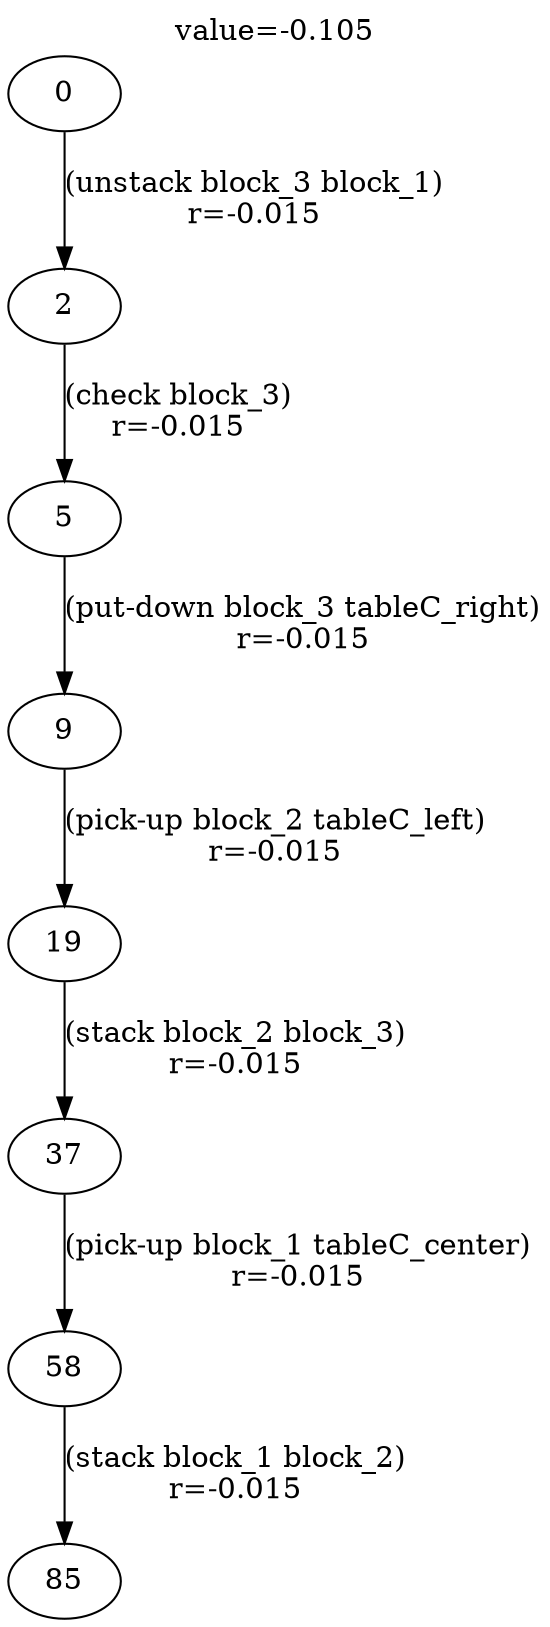 digraph g{
label="value=-0.105"
labelloc=top
0->2 [ label="(unstack block_3 block_1)
r=-0.015" ];
2->5 [ label="(check block_3)
r=-0.015" ];
5->9 [ label="(put-down block_3 tableC_right)
r=-0.015" ];
9->19 [ label="(pick-up block_2 tableC_left)
r=-0.015" ];
19->37 [ label="(stack block_2 block_3)
r=-0.015" ];
37->58 [ label="(pick-up block_1 tableC_center)
r=-0.015" ];
58->85 [ label="(stack block_1 block_2)
r=-0.015" ];
}

